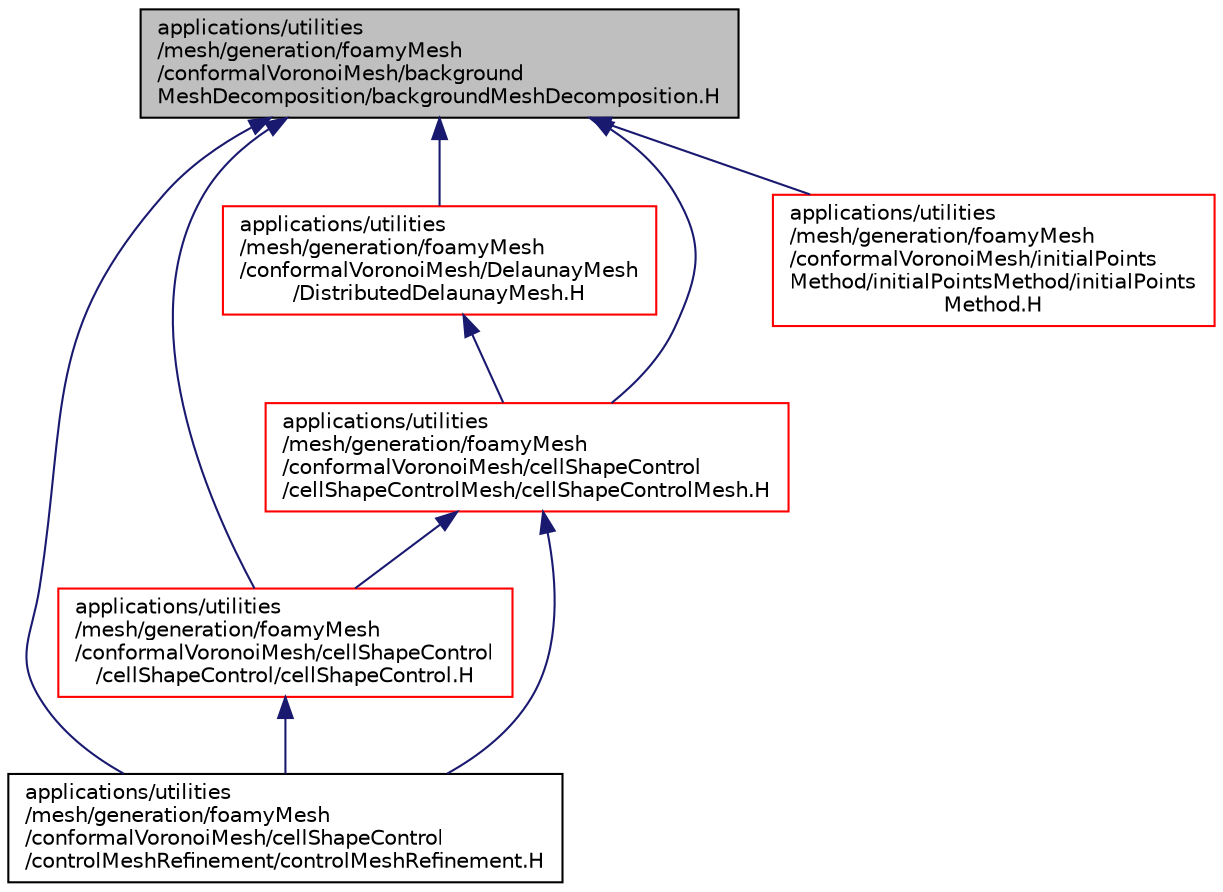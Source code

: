 digraph "applications/utilities/mesh/generation/foamyMesh/conformalVoronoiMesh/backgroundMeshDecomposition/backgroundMeshDecomposition.H"
{
  bgcolor="transparent";
  edge [fontname="Helvetica",fontsize="10",labelfontname="Helvetica",labelfontsize="10"];
  node [fontname="Helvetica",fontsize="10",shape=record];
  Node384 [label="applications/utilities\l/mesh/generation/foamyMesh\l/conformalVoronoiMesh/background\lMeshDecomposition/backgroundMeshDecomposition.H",height=0.2,width=0.4,color="black", fillcolor="grey75", style="filled", fontcolor="black"];
  Node384 -> Node385 [dir="back",color="midnightblue",fontsize="10",style="solid",fontname="Helvetica"];
  Node385 [label="applications/utilities\l/mesh/generation/foamyMesh\l/conformalVoronoiMesh/cellShapeControl\l/cellShapeControl/cellShapeControl.H",height=0.2,width=0.4,color="red",URL="$a18494.html"];
  Node385 -> Node386 [dir="back",color="midnightblue",fontsize="10",style="solid",fontname="Helvetica"];
  Node386 [label="applications/utilities\l/mesh/generation/foamyMesh\l/conformalVoronoiMesh/cellShapeControl\l/controlMeshRefinement/controlMeshRefinement.H",height=0.2,width=0.4,color="black",URL="$a18536.html"];
  Node384 -> Node402 [dir="back",color="midnightblue",fontsize="10",style="solid",fontname="Helvetica"];
  Node402 [label="applications/utilities\l/mesh/generation/foamyMesh\l/conformalVoronoiMesh/cellShapeControl\l/cellShapeControlMesh/cellShapeControlMesh.H",height=0.2,width=0.4,color="red",URL="$a18503.html"];
  Node402 -> Node385 [dir="back",color="midnightblue",fontsize="10",style="solid",fontname="Helvetica"];
  Node402 -> Node386 [dir="back",color="midnightblue",fontsize="10",style="solid",fontname="Helvetica"];
  Node384 -> Node386 [dir="back",color="midnightblue",fontsize="10",style="solid",fontname="Helvetica"];
  Node384 -> Node404 [dir="back",color="midnightblue",fontsize="10",style="solid",fontname="Helvetica"];
  Node404 [label="applications/utilities\l/mesh/generation/foamyMesh\l/conformalVoronoiMesh/DelaunayMesh\l/DistributedDelaunayMesh.H",height=0.2,width=0.4,color="red",URL="$a18746.html"];
  Node404 -> Node402 [dir="back",color="midnightblue",fontsize="10",style="solid",fontname="Helvetica"];
  Node384 -> Node395 [dir="back",color="midnightblue",fontsize="10",style="solid",fontname="Helvetica"];
  Node395 [label="applications/utilities\l/mesh/generation/foamyMesh\l/conformalVoronoiMesh/initialPoints\lMethod/initialPointsMethod/initialPoints\lMethod.H",height=0.2,width=0.4,color="red",URL="$a18791.html"];
}
